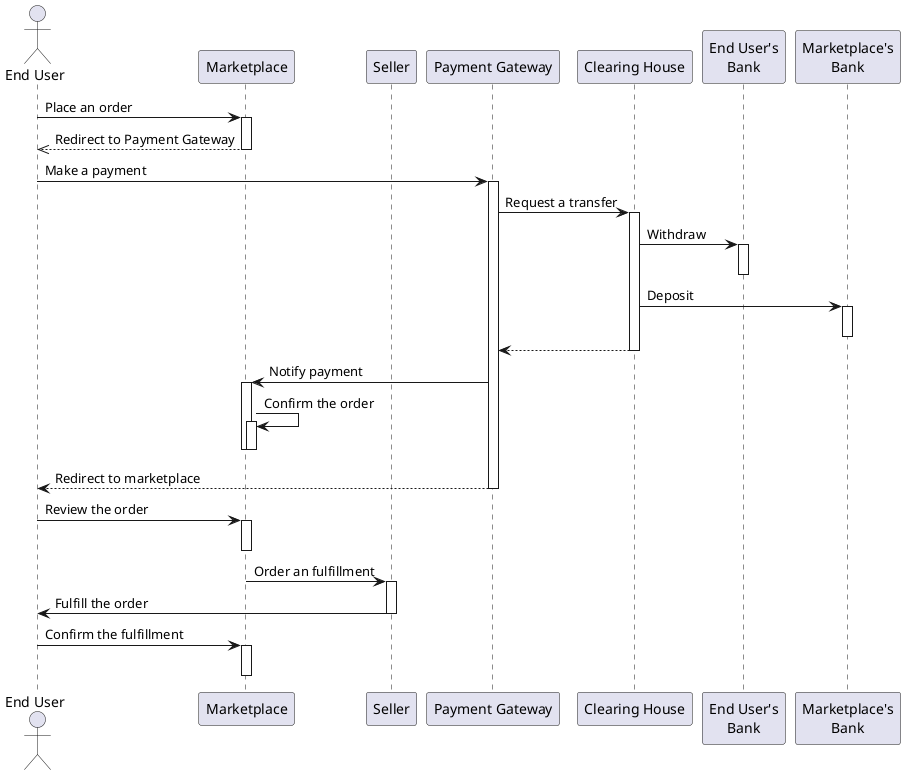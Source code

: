 
https://plantuml.com/sequence-diagram

@startuml
Actor "End User" as EndUser order 10
participant Marketplace order 20
participant "Payment Gateway" as PG order 30
participant "Clearing House" as ClearingHouse order 40
participant "End User's\nBank" as EndUserBank order 50
participant "Marketplace's\nBank" as MarketplaceBank order 60
participant Seller order 25

EndUser -> Marketplace ++ : Place an order
EndUser <<-- Marketplace --: Redirect to Payment Gateway

EndUser -> PG ++ : Make a payment
  PG -> ClearingHouse++ : Request a transfer
    ClearingHouse -> EndUserBank++ : Withdraw
      EndUserBank--
    ClearingHouse -> MarketplaceBank++ : Deposit
      MarketplaceBank--
    return
  PG -> Marketplace++ : Notify payment
    Marketplace -> Marketplace++ : Confirm the order
    Marketplace--
  Marketplace--
  PG --> EndUser--: Redirect to marketplace

EndUser -> Marketplace++ : Review the order
Marketplace--

Marketplace -> Seller++ : Order an fulfillment
Seller -> EndUser: Fulfill the order
Seller--

EndUser -> Marketplace++ : Confirm the fulfillment
Marketplace--

@enduml